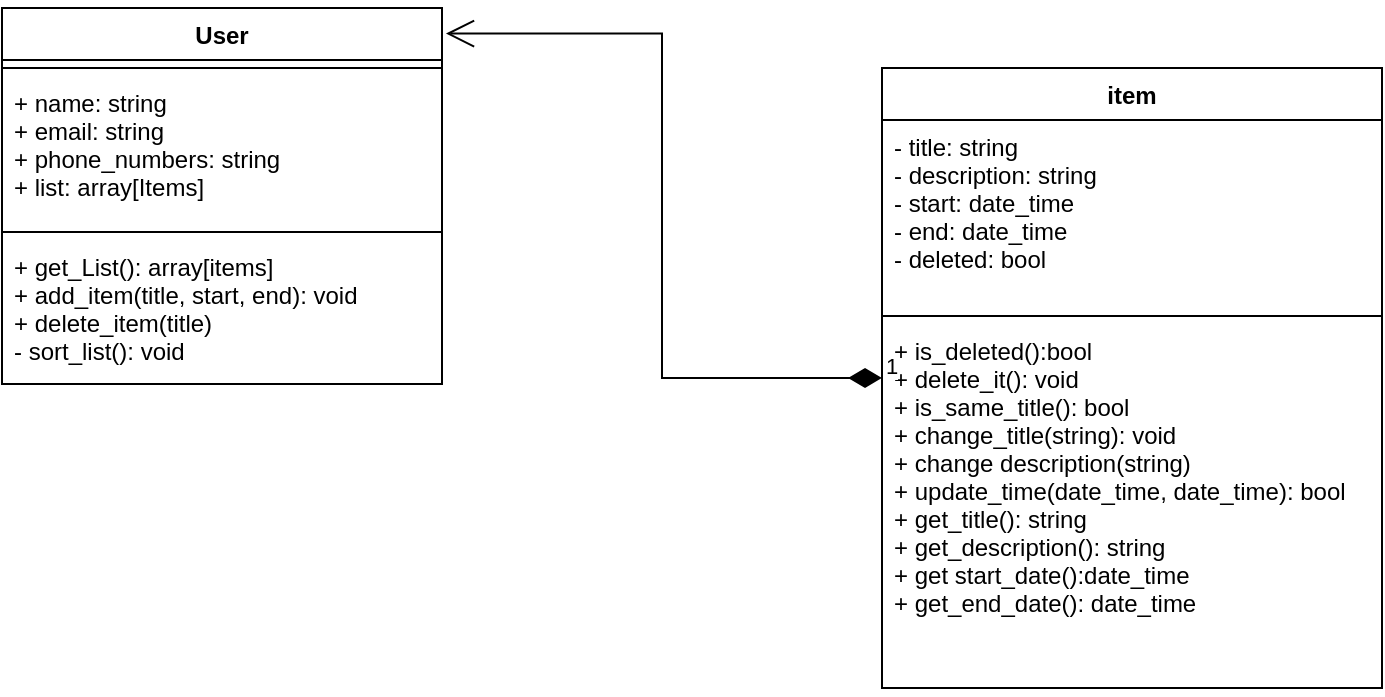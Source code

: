 <mxfile version="20.2.3" type="device"><diagram id="C5RBs43oDa-KdzZeNtuy" name="Page-1"><mxGraphModel dx="1038" dy="641" grid="1" gridSize="10" guides="1" tooltips="1" connect="1" arrows="1" fold="1" page="1" pageScale="1" pageWidth="827" pageHeight="1169" math="0" shadow="0"><root><mxCell id="WIyWlLk6GJQsqaUBKTNV-0"/><mxCell id="WIyWlLk6GJQsqaUBKTNV-1" parent="WIyWlLk6GJQsqaUBKTNV-0"/><mxCell id="yI2FFN5RZgQ66BAbKGuf-0" value="User" style="swimlane;fontStyle=1;align=center;verticalAlign=top;childLayout=stackLayout;horizontal=1;startSize=26;horizontalStack=0;resizeParent=1;resizeParentMax=0;resizeLast=0;collapsible=1;marginBottom=0;" vertex="1" parent="WIyWlLk6GJQsqaUBKTNV-1"><mxGeometry x="60" y="40" width="220" height="188" as="geometry"/></mxCell><mxCell id="yI2FFN5RZgQ66BAbKGuf-2" value="" style="line;strokeWidth=1;fillColor=none;align=left;verticalAlign=middle;spacingTop=-1;spacingLeft=3;spacingRight=3;rotatable=0;labelPosition=right;points=[];portConstraint=eastwest;" vertex="1" parent="yI2FFN5RZgQ66BAbKGuf-0"><mxGeometry y="26" width="220" height="8" as="geometry"/></mxCell><mxCell id="yI2FFN5RZgQ66BAbKGuf-1" value="+ name: string&#10;+ email: string&#10;+ phone_numbers: string&#10;+ list: array[Items]" style="text;strokeColor=none;fillColor=none;align=left;verticalAlign=top;spacingLeft=4;spacingRight=4;overflow=hidden;rotatable=0;points=[[0,0.5],[1,0.5]];portConstraint=eastwest;" vertex="1" parent="yI2FFN5RZgQ66BAbKGuf-0"><mxGeometry y="34" width="220" height="74" as="geometry"/></mxCell><mxCell id="yI2FFN5RZgQ66BAbKGuf-4" value="" style="line;strokeWidth=1;fillColor=none;align=left;verticalAlign=middle;spacingTop=-1;spacingLeft=3;spacingRight=3;rotatable=0;labelPosition=right;points=[];portConstraint=eastwest;" vertex="1" parent="yI2FFN5RZgQ66BAbKGuf-0"><mxGeometry y="108" width="220" height="8" as="geometry"/></mxCell><mxCell id="yI2FFN5RZgQ66BAbKGuf-3" value="+ get_List(): array[items]&#10;+ add_item(title, start, end): void&#10;+ delete_item(title)&#10;- sort_list(): void" style="text;strokeColor=none;fillColor=none;align=left;verticalAlign=top;spacingLeft=4;spacingRight=4;overflow=hidden;rotatable=0;points=[[0,0.5],[1,0.5]];portConstraint=eastwest;" vertex="1" parent="yI2FFN5RZgQ66BAbKGuf-0"><mxGeometry y="116" width="220" height="72" as="geometry"/></mxCell><mxCell id="yI2FFN5RZgQ66BAbKGuf-5" value="item" style="swimlane;fontStyle=1;align=center;verticalAlign=top;childLayout=stackLayout;horizontal=1;startSize=26;horizontalStack=0;resizeParent=1;resizeParentMax=0;resizeLast=0;collapsible=1;marginBottom=0;" vertex="1" parent="WIyWlLk6GJQsqaUBKTNV-1"><mxGeometry x="500" y="70" width="250" height="310" as="geometry"/></mxCell><mxCell id="yI2FFN5RZgQ66BAbKGuf-6" value="- title: string&#10;- description: string&#10;- start: date_time&#10;- end: date_time&#10;- deleted: bool" style="text;strokeColor=none;fillColor=none;align=left;verticalAlign=top;spacingLeft=4;spacingRight=4;overflow=hidden;rotatable=0;points=[[0,0.5],[1,0.5]];portConstraint=eastwest;" vertex="1" parent="yI2FFN5RZgQ66BAbKGuf-5"><mxGeometry y="26" width="250" height="94" as="geometry"/></mxCell><mxCell id="yI2FFN5RZgQ66BAbKGuf-7" value="" style="line;strokeWidth=1;fillColor=none;align=left;verticalAlign=middle;spacingTop=-1;spacingLeft=3;spacingRight=3;rotatable=0;labelPosition=right;points=[];portConstraint=eastwest;" vertex="1" parent="yI2FFN5RZgQ66BAbKGuf-5"><mxGeometry y="120" width="250" height="8" as="geometry"/></mxCell><mxCell id="yI2FFN5RZgQ66BAbKGuf-8" value="+ is_deleted():bool&#10;+ delete_it(): void&#10;+ is_same_title(): bool&#10;+ change_title(string): void&#10;+ change description(string)&#10;+ update_time(date_time, date_time): bool&#10;+ get_title(): string&#10;+ get_description(): string&#10;+ get start_date():date_time&#10;+ get_end_date(): date_time" style="text;strokeColor=none;fillColor=none;align=left;verticalAlign=top;spacingLeft=4;spacingRight=4;overflow=hidden;rotatable=0;points=[[0,0.5],[1,0.5]];portConstraint=eastwest;" vertex="1" parent="yI2FFN5RZgQ66BAbKGuf-5"><mxGeometry y="128" width="250" height="182" as="geometry"/></mxCell><mxCell id="yI2FFN5RZgQ66BAbKGuf-9" value="1" style="endArrow=open;html=1;endSize=12;startArrow=diamondThin;startSize=14;startFill=1;edgeStyle=orthogonalEdgeStyle;align=left;verticalAlign=bottom;rounded=0;entryX=1.009;entryY=0.068;entryDx=0;entryDy=0;entryPerimeter=0;" edge="1" parent="WIyWlLk6GJQsqaUBKTNV-1" source="yI2FFN5RZgQ66BAbKGuf-5" target="yI2FFN5RZgQ66BAbKGuf-0"><mxGeometry x="-1" y="3" relative="1" as="geometry"><mxPoint x="330" y="330" as="sourcePoint"/><mxPoint x="490" y="330" as="targetPoint"/></mxGeometry></mxCell></root></mxGraphModel></diagram></mxfile>